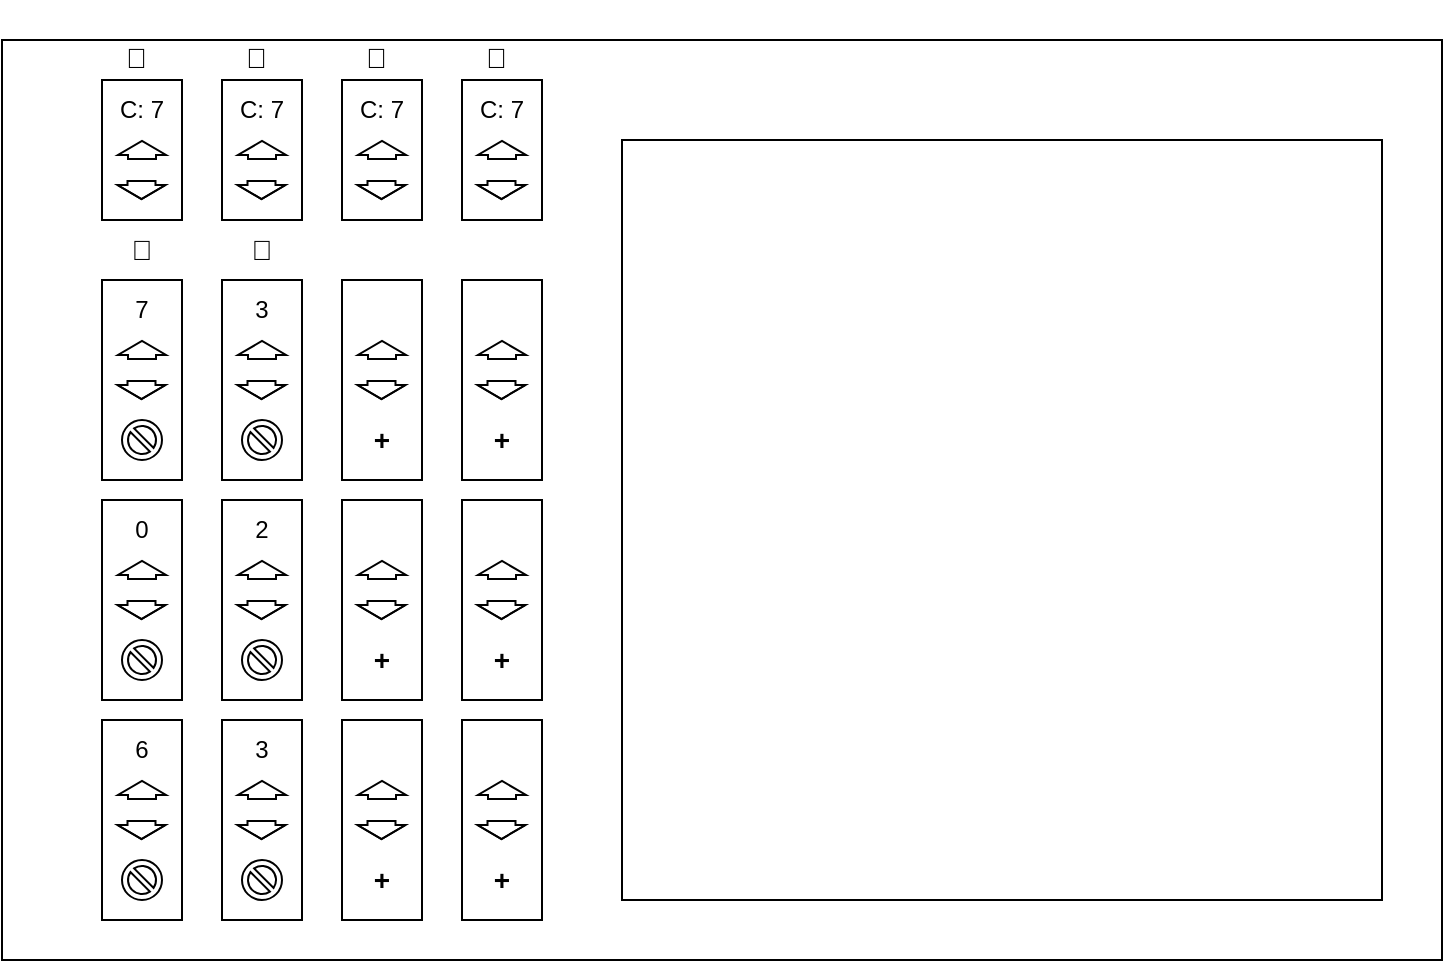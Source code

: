<mxfile version="21.6.2" type="device">
  <diagram name="Page-1" id="wslKruWuGXa6cZuslO9R">
    <mxGraphModel dx="953" dy="498" grid="1" gridSize="10" guides="1" tooltips="1" connect="1" arrows="1" fold="1" page="1" pageScale="1" pageWidth="850" pageHeight="1100" math="0" shadow="0">
      <root>
        <mxCell id="0" />
        <mxCell id="1" parent="0" />
        <mxCell id="kv5r_tNQWLe1OHGMp6oc-141" value="" style="rounded=0;whiteSpace=wrap;html=1;fillColor=none;strokeWidth=2;strokeColor=#82b366;" vertex="1" parent="1">
          <mxGeometry x="190" y="410" width="40" height="100" as="geometry" />
        </mxCell>
        <mxCell id="kv5r_tNQWLe1OHGMp6oc-2" value="" style="rounded=0;whiteSpace=wrap;html=1;movable=1;resizable=1;rotatable=1;deletable=1;editable=1;locked=0;connectable=1;" vertex="1" parent="1">
          <mxGeometry x="80" y="70" width="720" height="460" as="geometry" />
        </mxCell>
        <mxCell id="kv5r_tNQWLe1OHGMp6oc-3" value="" style="whiteSpace=wrap;html=1;aspect=fixed;" vertex="1" parent="1">
          <mxGeometry x="390" y="120" width="380" height="380" as="geometry" />
        </mxCell>
        <mxCell id="kv5r_tNQWLe1OHGMp6oc-13" value="" style="rounded=0;whiteSpace=wrap;html=1;" vertex="1" parent="1">
          <mxGeometry x="130" y="90" width="40" height="70" as="geometry" />
        </mxCell>
        <mxCell id="kv5r_tNQWLe1OHGMp6oc-14" value="C: 7" style="text;html=1;strokeColor=none;fillColor=none;align=center;verticalAlign=middle;whiteSpace=wrap;rounded=0;" vertex="1" parent="1">
          <mxGeometry x="120" y="90" width="60" height="30" as="geometry" />
        </mxCell>
        <mxCell id="kv5r_tNQWLe1OHGMp6oc-15" value="" style="shape=flexArrow;endArrow=classic;html=1;rounded=0;width=14;endSize=2;entryX=0.5;entryY=1;entryDx=0;entryDy=0;endWidth=9;" edge="1" parent="1" target="kv5r_tNQWLe1OHGMp6oc-14">
          <mxGeometry width="50" height="50" relative="1" as="geometry">
            <mxPoint x="150" y="130" as="sourcePoint" />
            <mxPoint x="610" y="-110" as="targetPoint" />
            <Array as="points">
              <mxPoint x="150" y="120" />
            </Array>
          </mxGeometry>
        </mxCell>
        <mxCell id="kv5r_tNQWLe1OHGMp6oc-16" value="" style="shape=flexArrow;endArrow=classic;html=1;rounded=0;width=14;endSize=2;entryX=0.5;entryY=1;entryDx=0;entryDy=0;endWidth=9;" edge="1" parent="1">
          <mxGeometry width="50" height="50" relative="1" as="geometry">
            <mxPoint x="149.75" y="140" as="sourcePoint" />
            <mxPoint x="149.75" y="150" as="targetPoint" />
            <Array as="points">
              <mxPoint x="149.75" y="170" />
              <mxPoint x="149.75" y="140" />
              <mxPoint x="149.75" y="150" />
            </Array>
          </mxGeometry>
        </mxCell>
        <mxCell id="kv5r_tNQWLe1OHGMp6oc-21" value="" style="rounded=0;whiteSpace=wrap;html=1;" vertex="1" parent="1">
          <mxGeometry x="190" y="90" width="40" height="70" as="geometry" />
        </mxCell>
        <mxCell id="kv5r_tNQWLe1OHGMp6oc-22" value="C: 7" style="text;html=1;strokeColor=none;fillColor=none;align=center;verticalAlign=middle;whiteSpace=wrap;rounded=0;" vertex="1" parent="1">
          <mxGeometry x="180" y="90" width="60" height="30" as="geometry" />
        </mxCell>
        <mxCell id="kv5r_tNQWLe1OHGMp6oc-23" value="" style="shape=flexArrow;endArrow=classic;html=1;rounded=0;width=14;endSize=2;entryX=0.5;entryY=1;entryDx=0;entryDy=0;endWidth=9;" edge="1" parent="1" target="kv5r_tNQWLe1OHGMp6oc-22">
          <mxGeometry width="50" height="50" relative="1" as="geometry">
            <mxPoint x="210" y="130" as="sourcePoint" />
            <mxPoint x="670" y="-110" as="targetPoint" />
            <Array as="points">
              <mxPoint x="210" y="120" />
            </Array>
          </mxGeometry>
        </mxCell>
        <mxCell id="kv5r_tNQWLe1OHGMp6oc-24" value="" style="shape=flexArrow;endArrow=classic;html=1;rounded=0;width=14;endSize=2;entryX=0.5;entryY=1;entryDx=0;entryDy=0;endWidth=9;" edge="1" parent="1">
          <mxGeometry width="50" height="50" relative="1" as="geometry">
            <mxPoint x="209.75" y="140" as="sourcePoint" />
            <mxPoint x="209.75" y="150" as="targetPoint" />
            <Array as="points">
              <mxPoint x="209.75" y="170" />
              <mxPoint x="209.75" y="140" />
              <mxPoint x="209.75" y="150" />
            </Array>
          </mxGeometry>
        </mxCell>
        <mxCell id="kv5r_tNQWLe1OHGMp6oc-25" value="" style="rounded=0;whiteSpace=wrap;html=1;" vertex="1" parent="1">
          <mxGeometry x="250" y="90" width="40" height="70" as="geometry" />
        </mxCell>
        <mxCell id="kv5r_tNQWLe1OHGMp6oc-26" value="C: 7" style="text;html=1;strokeColor=none;fillColor=none;align=center;verticalAlign=middle;whiteSpace=wrap;rounded=0;" vertex="1" parent="1">
          <mxGeometry x="240" y="90" width="60" height="30" as="geometry" />
        </mxCell>
        <mxCell id="kv5r_tNQWLe1OHGMp6oc-27" value="" style="shape=flexArrow;endArrow=classic;html=1;rounded=0;width=14;endSize=2;entryX=0.5;entryY=1;entryDx=0;entryDy=0;endWidth=9;" edge="1" parent="1" target="kv5r_tNQWLe1OHGMp6oc-26">
          <mxGeometry width="50" height="50" relative="1" as="geometry">
            <mxPoint x="270" y="130" as="sourcePoint" />
            <mxPoint x="730" y="-110" as="targetPoint" />
            <Array as="points">
              <mxPoint x="270" y="120" />
            </Array>
          </mxGeometry>
        </mxCell>
        <mxCell id="kv5r_tNQWLe1OHGMp6oc-28" value="" style="shape=flexArrow;endArrow=classic;html=1;rounded=0;width=14;endSize=2;entryX=0.5;entryY=1;entryDx=0;entryDy=0;endWidth=9;" edge="1" parent="1">
          <mxGeometry width="50" height="50" relative="1" as="geometry">
            <mxPoint x="269.75" y="140" as="sourcePoint" />
            <mxPoint x="269.75" y="150" as="targetPoint" />
            <Array as="points">
              <mxPoint x="269.75" y="170" />
              <mxPoint x="269.75" y="140" />
              <mxPoint x="269.75" y="150" />
            </Array>
          </mxGeometry>
        </mxCell>
        <mxCell id="kv5r_tNQWLe1OHGMp6oc-29" value="" style="rounded=0;whiteSpace=wrap;html=1;" vertex="1" parent="1">
          <mxGeometry x="310" y="90" width="40" height="70" as="geometry" />
        </mxCell>
        <mxCell id="kv5r_tNQWLe1OHGMp6oc-30" value="C: 7" style="text;html=1;strokeColor=none;fillColor=none;align=center;verticalAlign=middle;whiteSpace=wrap;rounded=0;" vertex="1" parent="1">
          <mxGeometry x="300" y="90" width="60" height="30" as="geometry" />
        </mxCell>
        <mxCell id="kv5r_tNQWLe1OHGMp6oc-31" value="" style="shape=flexArrow;endArrow=classic;html=1;rounded=0;width=14;endSize=2;entryX=0.5;entryY=1;entryDx=0;entryDy=0;endWidth=9;" edge="1" parent="1" target="kv5r_tNQWLe1OHGMp6oc-30">
          <mxGeometry width="50" height="50" relative="1" as="geometry">
            <mxPoint x="330" y="130" as="sourcePoint" />
            <mxPoint x="790" y="-110" as="targetPoint" />
            <Array as="points">
              <mxPoint x="330" y="120" />
            </Array>
          </mxGeometry>
        </mxCell>
        <mxCell id="kv5r_tNQWLe1OHGMp6oc-32" value="" style="shape=flexArrow;endArrow=classic;html=1;rounded=0;width=14;endSize=2;entryX=0.5;entryY=1;entryDx=0;entryDy=0;endWidth=9;" edge="1" parent="1">
          <mxGeometry width="50" height="50" relative="1" as="geometry">
            <mxPoint x="329.75" y="140" as="sourcePoint" />
            <mxPoint x="329.75" y="150" as="targetPoint" />
            <Array as="points">
              <mxPoint x="329.75" y="170" />
              <mxPoint x="329.75" y="140" />
              <mxPoint x="329.75" y="150" />
            </Array>
          </mxGeometry>
        </mxCell>
        <mxCell id="kv5r_tNQWLe1OHGMp6oc-36" value="" style="rounded=0;whiteSpace=wrap;html=1;" vertex="1" parent="1">
          <mxGeometry x="130" y="190" width="40" height="100" as="geometry" />
        </mxCell>
        <mxCell id="kv5r_tNQWLe1OHGMp6oc-37" value="&lt;p class=&quot;LC20lb MBeuO DKV0Md&quot;&gt;7&lt;/p&gt;&lt;p&gt;&lt;/p&gt;" style="text;html=1;strokeColor=none;fillColor=none;align=center;verticalAlign=middle;whiteSpace=wrap;rounded=0;" vertex="1" parent="1">
          <mxGeometry x="120" y="190" width="60" height="30" as="geometry" />
        </mxCell>
        <mxCell id="kv5r_tNQWLe1OHGMp6oc-38" value="" style="shape=flexArrow;endArrow=classic;html=1;rounded=0;width=14;endSize=2;entryX=0.5;entryY=1;entryDx=0;entryDy=0;endWidth=9;" edge="1" target="kv5r_tNQWLe1OHGMp6oc-37" parent="1">
          <mxGeometry width="50" height="50" relative="1" as="geometry">
            <mxPoint x="150" y="230" as="sourcePoint" />
            <mxPoint x="610" y="-10" as="targetPoint" />
            <Array as="points">
              <mxPoint x="150" y="220" />
            </Array>
          </mxGeometry>
        </mxCell>
        <mxCell id="kv5r_tNQWLe1OHGMp6oc-39" value="" style="shape=flexArrow;endArrow=classic;html=1;rounded=0;width=14;endSize=2;entryX=0.5;entryY=1;entryDx=0;entryDy=0;endWidth=9;" edge="1" parent="1">
          <mxGeometry width="50" height="50" relative="1" as="geometry">
            <mxPoint x="149.75" y="240" as="sourcePoint" />
            <mxPoint x="149.75" y="250" as="targetPoint" />
            <Array as="points">
              <mxPoint x="149.75" y="270" />
              <mxPoint x="149.75" y="240" />
              <mxPoint x="149.75" y="250" />
            </Array>
          </mxGeometry>
        </mxCell>
        <mxCell id="kv5r_tNQWLe1OHGMp6oc-52" value="" style="verticalLabelPosition=bottom;verticalAlign=top;html=1;shape=mxgraph.basic.no_symbol" vertex="1" parent="1">
          <mxGeometry x="140" y="260" width="20" height="20" as="geometry" />
        </mxCell>
        <mxCell id="kv5r_tNQWLe1OHGMp6oc-53" value="" style="rounded=0;whiteSpace=wrap;html=1;" vertex="1" parent="1">
          <mxGeometry x="190" y="190" width="40" height="100" as="geometry" />
        </mxCell>
        <mxCell id="kv5r_tNQWLe1OHGMp6oc-54" value="" style="shape=flexArrow;endArrow=classic;html=1;rounded=0;width=14;endSize=2;entryX=0.5;entryY=1;entryDx=0;entryDy=0;endWidth=9;" edge="1" parent="1">
          <mxGeometry width="50" height="50" relative="1" as="geometry">
            <mxPoint x="210" y="230" as="sourcePoint" />
            <mxPoint x="210" y="220" as="targetPoint" />
            <Array as="points">
              <mxPoint x="210" y="220" />
            </Array>
          </mxGeometry>
        </mxCell>
        <mxCell id="kv5r_tNQWLe1OHGMp6oc-55" value="" style="shape=flexArrow;endArrow=classic;html=1;rounded=0;width=14;endSize=2;entryX=0.5;entryY=1;entryDx=0;entryDy=0;endWidth=9;" edge="1" parent="1">
          <mxGeometry width="50" height="50" relative="1" as="geometry">
            <mxPoint x="209.75" y="240" as="sourcePoint" />
            <mxPoint x="209.75" y="250" as="targetPoint" />
            <Array as="points">
              <mxPoint x="209.75" y="270" />
              <mxPoint x="209.75" y="240" />
              <mxPoint x="209.75" y="250" />
            </Array>
          </mxGeometry>
        </mxCell>
        <mxCell id="kv5r_tNQWLe1OHGMp6oc-56" value="" style="verticalLabelPosition=bottom;verticalAlign=top;html=1;shape=mxgraph.basic.no_symbol" vertex="1" parent="1">
          <mxGeometry x="200" y="260" width="20" height="20" as="geometry" />
        </mxCell>
        <mxCell id="kv5r_tNQWLe1OHGMp6oc-57" value="&lt;p class=&quot;LC20lb MBeuO DKV0Md&quot;&gt;3&lt;br&gt;&lt;/p&gt;&lt;p&gt;&lt;/p&gt;" style="text;html=1;strokeColor=none;fillColor=none;align=center;verticalAlign=middle;whiteSpace=wrap;rounded=0;" vertex="1" parent="1">
          <mxGeometry x="180" y="190" width="60" height="30" as="geometry" />
        </mxCell>
        <mxCell id="kv5r_tNQWLe1OHGMp6oc-59" value="" style="rounded=0;whiteSpace=wrap;html=1;" vertex="1" parent="1">
          <mxGeometry x="250" y="190" width="40" height="100" as="geometry" />
        </mxCell>
        <mxCell id="kv5r_tNQWLe1OHGMp6oc-60" value="" style="shape=flexArrow;endArrow=classic;html=1;rounded=0;width=14;endSize=2;entryX=0.5;entryY=1;entryDx=0;entryDy=0;endWidth=9;" edge="1" parent="1">
          <mxGeometry width="50" height="50" relative="1" as="geometry">
            <mxPoint x="270" y="230" as="sourcePoint" />
            <mxPoint x="270" y="220" as="targetPoint" />
            <Array as="points">
              <mxPoint x="270" y="220" />
            </Array>
          </mxGeometry>
        </mxCell>
        <mxCell id="kv5r_tNQWLe1OHGMp6oc-61" value="" style="shape=flexArrow;endArrow=classic;html=1;rounded=0;width=14;endSize=2;entryX=0.5;entryY=1;entryDx=0;entryDy=0;endWidth=9;" edge="1" parent="1">
          <mxGeometry width="50" height="50" relative="1" as="geometry">
            <mxPoint x="269.75" y="240" as="sourcePoint" />
            <mxPoint x="269.75" y="250" as="targetPoint" />
            <Array as="points">
              <mxPoint x="269.75" y="270" />
              <mxPoint x="269.75" y="240" />
              <mxPoint x="269.75" y="250" />
            </Array>
          </mxGeometry>
        </mxCell>
        <mxCell id="kv5r_tNQWLe1OHGMp6oc-63" value="&lt;b&gt;&lt;font style=&quot;font-size: 14px;&quot;&gt;+&lt;/font&gt;&lt;/b&gt;" style="text;html=1;strokeColor=none;fillColor=none;align=center;verticalAlign=middle;whiteSpace=wrap;rounded=0;" vertex="1" parent="1">
          <mxGeometry x="260" y="260" width="20" height="20" as="geometry" />
        </mxCell>
        <mxCell id="kv5r_tNQWLe1OHGMp6oc-64" value="" style="rounded=0;whiteSpace=wrap;html=1;" vertex="1" parent="1">
          <mxGeometry x="310" y="190" width="40" height="100" as="geometry" />
        </mxCell>
        <mxCell id="kv5r_tNQWLe1OHGMp6oc-65" value="" style="shape=flexArrow;endArrow=classic;html=1;rounded=0;width=14;endSize=2;entryX=0.5;entryY=1;entryDx=0;entryDy=0;endWidth=9;" edge="1" parent="1">
          <mxGeometry width="50" height="50" relative="1" as="geometry">
            <mxPoint x="330" y="230" as="sourcePoint" />
            <mxPoint x="330" y="220" as="targetPoint" />
            <Array as="points">
              <mxPoint x="330" y="220" />
            </Array>
          </mxGeometry>
        </mxCell>
        <mxCell id="kv5r_tNQWLe1OHGMp6oc-66" value="" style="shape=flexArrow;endArrow=classic;html=1;rounded=0;width=14;endSize=2;entryX=0.5;entryY=1;entryDx=0;entryDy=0;endWidth=9;" edge="1" parent="1">
          <mxGeometry width="50" height="50" relative="1" as="geometry">
            <mxPoint x="329.75" y="240" as="sourcePoint" />
            <mxPoint x="329.75" y="250" as="targetPoint" />
            <Array as="points">
              <mxPoint x="329.75" y="270" />
              <mxPoint x="329.75" y="240" />
              <mxPoint x="329.75" y="250" />
            </Array>
          </mxGeometry>
        </mxCell>
        <mxCell id="kv5r_tNQWLe1OHGMp6oc-67" value="&lt;b&gt;&lt;font style=&quot;font-size: 14px;&quot;&gt;+&lt;/font&gt;&lt;/b&gt;" style="text;html=1;strokeColor=none;fillColor=none;align=center;verticalAlign=middle;whiteSpace=wrap;rounded=0;" vertex="1" parent="1">
          <mxGeometry x="320" y="260" width="20" height="20" as="geometry" />
        </mxCell>
        <mxCell id="kv5r_tNQWLe1OHGMp6oc-105" value="" style="rounded=0;whiteSpace=wrap;html=1;" vertex="1" parent="1">
          <mxGeometry x="130" y="300" width="40" height="100" as="geometry" />
        </mxCell>
        <mxCell id="kv5r_tNQWLe1OHGMp6oc-106" value="&lt;p class=&quot;LC20lb MBeuO DKV0Md&quot;&gt;0&lt;br&gt;&lt;/p&gt;&lt;p&gt;&lt;/p&gt;" style="text;html=1;strokeColor=none;fillColor=none;align=center;verticalAlign=middle;whiteSpace=wrap;rounded=0;" vertex="1" parent="1">
          <mxGeometry x="120" y="300" width="60" height="30" as="geometry" />
        </mxCell>
        <mxCell id="kv5r_tNQWLe1OHGMp6oc-107" value="" style="shape=flexArrow;endArrow=classic;html=1;rounded=0;width=14;endSize=2;entryX=0.5;entryY=1;entryDx=0;entryDy=0;endWidth=9;" edge="1" parent="1" target="kv5r_tNQWLe1OHGMp6oc-106">
          <mxGeometry width="50" height="50" relative="1" as="geometry">
            <mxPoint x="150" y="340" as="sourcePoint" />
            <mxPoint x="610" y="100" as="targetPoint" />
            <Array as="points">
              <mxPoint x="150" y="330" />
            </Array>
          </mxGeometry>
        </mxCell>
        <mxCell id="kv5r_tNQWLe1OHGMp6oc-108" value="" style="shape=flexArrow;endArrow=classic;html=1;rounded=0;width=14;endSize=2;entryX=0.5;entryY=1;entryDx=0;entryDy=0;endWidth=9;" edge="1" parent="1">
          <mxGeometry width="50" height="50" relative="1" as="geometry">
            <mxPoint x="149.75" y="350" as="sourcePoint" />
            <mxPoint x="149.75" y="360" as="targetPoint" />
            <Array as="points">
              <mxPoint x="149.75" y="380" />
              <mxPoint x="149.75" y="350" />
              <mxPoint x="149.75" y="360" />
            </Array>
          </mxGeometry>
        </mxCell>
        <mxCell id="kv5r_tNQWLe1OHGMp6oc-109" value="" style="verticalLabelPosition=bottom;verticalAlign=top;html=1;shape=mxgraph.basic.no_symbol" vertex="1" parent="1">
          <mxGeometry x="140" y="370" width="20" height="20" as="geometry" />
        </mxCell>
        <mxCell id="kv5r_tNQWLe1OHGMp6oc-110" value="" style="rounded=0;whiteSpace=wrap;html=1;" vertex="1" parent="1">
          <mxGeometry x="190" y="300" width="40" height="100" as="geometry" />
        </mxCell>
        <mxCell id="kv5r_tNQWLe1OHGMp6oc-111" value="" style="shape=flexArrow;endArrow=classic;html=1;rounded=0;width=14;endSize=2;entryX=0.5;entryY=1;entryDx=0;entryDy=0;endWidth=9;" edge="1" parent="1">
          <mxGeometry width="50" height="50" relative="1" as="geometry">
            <mxPoint x="210" y="340" as="sourcePoint" />
            <mxPoint x="210" y="330" as="targetPoint" />
            <Array as="points">
              <mxPoint x="210" y="330" />
            </Array>
          </mxGeometry>
        </mxCell>
        <mxCell id="kv5r_tNQWLe1OHGMp6oc-112" value="" style="shape=flexArrow;endArrow=classic;html=1;rounded=0;width=14;endSize=2;entryX=0.5;entryY=1;entryDx=0;entryDy=0;endWidth=9;" edge="1" parent="1">
          <mxGeometry width="50" height="50" relative="1" as="geometry">
            <mxPoint x="209.75" y="350" as="sourcePoint" />
            <mxPoint x="209.75" y="360" as="targetPoint" />
            <Array as="points">
              <mxPoint x="209.75" y="380" />
              <mxPoint x="209.75" y="350" />
              <mxPoint x="209.75" y="360" />
            </Array>
          </mxGeometry>
        </mxCell>
        <mxCell id="kv5r_tNQWLe1OHGMp6oc-113" value="" style="verticalLabelPosition=bottom;verticalAlign=top;html=1;shape=mxgraph.basic.no_symbol" vertex="1" parent="1">
          <mxGeometry x="200" y="370" width="20" height="20" as="geometry" />
        </mxCell>
        <mxCell id="kv5r_tNQWLe1OHGMp6oc-114" value="&lt;p class=&quot;LC20lb MBeuO DKV0Md&quot;&gt;2&lt;br&gt;&lt;/p&gt;&lt;p&gt;&lt;/p&gt;" style="text;html=1;strokeColor=none;fillColor=none;align=center;verticalAlign=middle;whiteSpace=wrap;rounded=0;" vertex="1" parent="1">
          <mxGeometry x="180" y="300" width="60" height="30" as="geometry" />
        </mxCell>
        <mxCell id="kv5r_tNQWLe1OHGMp6oc-115" value="" style="rounded=0;whiteSpace=wrap;html=1;" vertex="1" parent="1">
          <mxGeometry x="250" y="300" width="40" height="100" as="geometry" />
        </mxCell>
        <mxCell id="kv5r_tNQWLe1OHGMp6oc-116" value="" style="shape=flexArrow;endArrow=classic;html=1;rounded=0;width=14;endSize=2;entryX=0.5;entryY=1;entryDx=0;entryDy=0;endWidth=9;" edge="1" parent="1">
          <mxGeometry width="50" height="50" relative="1" as="geometry">
            <mxPoint x="270" y="340" as="sourcePoint" />
            <mxPoint x="270" y="330" as="targetPoint" />
            <Array as="points">
              <mxPoint x="270" y="330" />
            </Array>
          </mxGeometry>
        </mxCell>
        <mxCell id="kv5r_tNQWLe1OHGMp6oc-117" value="" style="shape=flexArrow;endArrow=classic;html=1;rounded=0;width=14;endSize=2;entryX=0.5;entryY=1;entryDx=0;entryDy=0;endWidth=9;" edge="1" parent="1">
          <mxGeometry width="50" height="50" relative="1" as="geometry">
            <mxPoint x="269.75" y="350" as="sourcePoint" />
            <mxPoint x="269.75" y="360" as="targetPoint" />
            <Array as="points">
              <mxPoint x="269.75" y="380" />
              <mxPoint x="269.75" y="350" />
              <mxPoint x="269.75" y="360" />
            </Array>
          </mxGeometry>
        </mxCell>
        <mxCell id="kv5r_tNQWLe1OHGMp6oc-118" value="&lt;b&gt;&lt;font style=&quot;font-size: 14px;&quot;&gt;+&lt;/font&gt;&lt;/b&gt;" style="text;html=1;strokeColor=none;fillColor=none;align=center;verticalAlign=middle;whiteSpace=wrap;rounded=0;" vertex="1" parent="1">
          <mxGeometry x="260" y="370" width="20" height="20" as="geometry" />
        </mxCell>
        <mxCell id="kv5r_tNQWLe1OHGMp6oc-119" value="" style="rounded=0;whiteSpace=wrap;html=1;" vertex="1" parent="1">
          <mxGeometry x="310" y="300" width="40" height="100" as="geometry" />
        </mxCell>
        <mxCell id="kv5r_tNQWLe1OHGMp6oc-120" value="" style="shape=flexArrow;endArrow=classic;html=1;rounded=0;width=14;endSize=2;entryX=0.5;entryY=1;entryDx=0;entryDy=0;endWidth=9;" edge="1" parent="1">
          <mxGeometry width="50" height="50" relative="1" as="geometry">
            <mxPoint x="330" y="340" as="sourcePoint" />
            <mxPoint x="330" y="330" as="targetPoint" />
            <Array as="points">
              <mxPoint x="330" y="330" />
            </Array>
          </mxGeometry>
        </mxCell>
        <mxCell id="kv5r_tNQWLe1OHGMp6oc-121" value="" style="shape=flexArrow;endArrow=classic;html=1;rounded=0;width=14;endSize=2;entryX=0.5;entryY=1;entryDx=0;entryDy=0;endWidth=9;" edge="1" parent="1">
          <mxGeometry width="50" height="50" relative="1" as="geometry">
            <mxPoint x="329.75" y="350" as="sourcePoint" />
            <mxPoint x="329.75" y="360" as="targetPoint" />
            <Array as="points">
              <mxPoint x="329.75" y="380" />
              <mxPoint x="329.75" y="350" />
              <mxPoint x="329.75" y="360" />
            </Array>
          </mxGeometry>
        </mxCell>
        <mxCell id="kv5r_tNQWLe1OHGMp6oc-122" value="&lt;b&gt;&lt;font style=&quot;font-size: 14px;&quot;&gt;+&lt;/font&gt;&lt;/b&gt;" style="text;html=1;strokeColor=none;fillColor=none;align=center;verticalAlign=middle;whiteSpace=wrap;rounded=0;" vertex="1" parent="1">
          <mxGeometry x="320" y="370" width="20" height="20" as="geometry" />
        </mxCell>
        <mxCell id="kv5r_tNQWLe1OHGMp6oc-123" value="" style="rounded=0;whiteSpace=wrap;html=1;" vertex="1" parent="1">
          <mxGeometry x="130" y="410" width="40" height="100" as="geometry" />
        </mxCell>
        <mxCell id="kv5r_tNQWLe1OHGMp6oc-124" value="&lt;p class=&quot;LC20lb MBeuO DKV0Md&quot;&gt;6&lt;br&gt;&lt;/p&gt;&lt;p&gt;&lt;/p&gt;" style="text;html=1;strokeColor=none;fillColor=none;align=center;verticalAlign=middle;whiteSpace=wrap;rounded=0;" vertex="1" parent="1">
          <mxGeometry x="120" y="410" width="60" height="30" as="geometry" />
        </mxCell>
        <mxCell id="kv5r_tNQWLe1OHGMp6oc-125" value="" style="shape=flexArrow;endArrow=classic;html=1;rounded=0;width=14;endSize=2;entryX=0.5;entryY=1;entryDx=0;entryDy=0;endWidth=9;" edge="1" parent="1" target="kv5r_tNQWLe1OHGMp6oc-124">
          <mxGeometry width="50" height="50" relative="1" as="geometry">
            <mxPoint x="150" y="450" as="sourcePoint" />
            <mxPoint x="610" y="210" as="targetPoint" />
            <Array as="points">
              <mxPoint x="150" y="440" />
            </Array>
          </mxGeometry>
        </mxCell>
        <mxCell id="kv5r_tNQWLe1OHGMp6oc-126" value="" style="shape=flexArrow;endArrow=classic;html=1;rounded=0;width=14;endSize=2;entryX=0.5;entryY=1;entryDx=0;entryDy=0;endWidth=9;" edge="1" parent="1">
          <mxGeometry width="50" height="50" relative="1" as="geometry">
            <mxPoint x="149.75" y="460" as="sourcePoint" />
            <mxPoint x="149.75" y="470" as="targetPoint" />
            <Array as="points">
              <mxPoint x="149.75" y="490" />
              <mxPoint x="149.75" y="460" />
              <mxPoint x="149.75" y="470" />
            </Array>
          </mxGeometry>
        </mxCell>
        <mxCell id="kv5r_tNQWLe1OHGMp6oc-127" value="" style="verticalLabelPosition=bottom;verticalAlign=top;html=1;shape=mxgraph.basic.no_symbol" vertex="1" parent="1">
          <mxGeometry x="140" y="480" width="20" height="20" as="geometry" />
        </mxCell>
        <mxCell id="kv5r_tNQWLe1OHGMp6oc-128" value="" style="rounded=0;whiteSpace=wrap;html=1;" vertex="1" parent="1">
          <mxGeometry x="190" y="410" width="40" height="100" as="geometry" />
        </mxCell>
        <mxCell id="kv5r_tNQWLe1OHGMp6oc-129" value="" style="shape=flexArrow;endArrow=classic;html=1;rounded=0;width=14;endSize=2;entryX=0.5;entryY=1;entryDx=0;entryDy=0;endWidth=9;" edge="1" parent="1">
          <mxGeometry width="50" height="50" relative="1" as="geometry">
            <mxPoint x="210" y="450" as="sourcePoint" />
            <mxPoint x="210" y="440" as="targetPoint" />
            <Array as="points">
              <mxPoint x="210" y="440" />
            </Array>
          </mxGeometry>
        </mxCell>
        <mxCell id="kv5r_tNQWLe1OHGMp6oc-130" value="" style="shape=flexArrow;endArrow=classic;html=1;rounded=0;width=14;endSize=2;entryX=0.5;entryY=1;entryDx=0;entryDy=0;endWidth=9;" edge="1" parent="1">
          <mxGeometry width="50" height="50" relative="1" as="geometry">
            <mxPoint x="209.75" y="460" as="sourcePoint" />
            <mxPoint x="209.75" y="470" as="targetPoint" />
            <Array as="points">
              <mxPoint x="209.75" y="490" />
              <mxPoint x="209.75" y="460" />
              <mxPoint x="209.75" y="470" />
            </Array>
          </mxGeometry>
        </mxCell>
        <mxCell id="kv5r_tNQWLe1OHGMp6oc-131" value="" style="verticalLabelPosition=bottom;verticalAlign=top;html=1;shape=mxgraph.basic.no_symbol" vertex="1" parent="1">
          <mxGeometry x="200" y="480" width="20" height="20" as="geometry" />
        </mxCell>
        <mxCell id="kv5r_tNQWLe1OHGMp6oc-132" value="&lt;p class=&quot;LC20lb MBeuO DKV0Md&quot;&gt;3&lt;br&gt;&lt;/p&gt;&lt;p&gt;&lt;/p&gt;" style="text;html=1;strokeColor=none;fillColor=none;align=center;verticalAlign=middle;whiteSpace=wrap;rounded=0;" vertex="1" parent="1">
          <mxGeometry x="180" y="410" width="60" height="30" as="geometry" />
        </mxCell>
        <mxCell id="kv5r_tNQWLe1OHGMp6oc-133" value="" style="rounded=0;whiteSpace=wrap;html=1;" vertex="1" parent="1">
          <mxGeometry x="250" y="410" width="40" height="100" as="geometry" />
        </mxCell>
        <mxCell id="kv5r_tNQWLe1OHGMp6oc-134" value="" style="shape=flexArrow;endArrow=classic;html=1;rounded=0;width=14;endSize=2;entryX=0.5;entryY=1;entryDx=0;entryDy=0;endWidth=9;" edge="1" parent="1">
          <mxGeometry width="50" height="50" relative="1" as="geometry">
            <mxPoint x="270" y="450" as="sourcePoint" />
            <mxPoint x="270" y="440" as="targetPoint" />
            <Array as="points">
              <mxPoint x="270" y="440" />
            </Array>
          </mxGeometry>
        </mxCell>
        <mxCell id="kv5r_tNQWLe1OHGMp6oc-135" value="" style="shape=flexArrow;endArrow=classic;html=1;rounded=0;width=14;endSize=2;entryX=0.5;entryY=1;entryDx=0;entryDy=0;endWidth=9;" edge="1" parent="1">
          <mxGeometry width="50" height="50" relative="1" as="geometry">
            <mxPoint x="269.75" y="460" as="sourcePoint" />
            <mxPoint x="269.75" y="470" as="targetPoint" />
            <Array as="points">
              <mxPoint x="269.75" y="490" />
              <mxPoint x="269.75" y="460" />
              <mxPoint x="269.75" y="470" />
            </Array>
          </mxGeometry>
        </mxCell>
        <mxCell id="kv5r_tNQWLe1OHGMp6oc-136" value="&lt;b&gt;&lt;font style=&quot;font-size: 14px;&quot;&gt;+&lt;/font&gt;&lt;/b&gt;" style="text;html=1;strokeColor=none;fillColor=none;align=center;verticalAlign=middle;whiteSpace=wrap;rounded=0;" vertex="1" parent="1">
          <mxGeometry x="260" y="480" width="20" height="20" as="geometry" />
        </mxCell>
        <mxCell id="kv5r_tNQWLe1OHGMp6oc-137" value="" style="rounded=0;whiteSpace=wrap;html=1;" vertex="1" parent="1">
          <mxGeometry x="310" y="410" width="40" height="100" as="geometry" />
        </mxCell>
        <mxCell id="kv5r_tNQWLe1OHGMp6oc-138" value="" style="shape=flexArrow;endArrow=classic;html=1;rounded=0;width=14;endSize=2;entryX=0.5;entryY=1;entryDx=0;entryDy=0;endWidth=9;" edge="1" parent="1">
          <mxGeometry width="50" height="50" relative="1" as="geometry">
            <mxPoint x="330" y="450" as="sourcePoint" />
            <mxPoint x="330" y="440" as="targetPoint" />
            <Array as="points">
              <mxPoint x="330" y="440" />
            </Array>
          </mxGeometry>
        </mxCell>
        <mxCell id="kv5r_tNQWLe1OHGMp6oc-139" value="" style="shape=flexArrow;endArrow=classic;html=1;rounded=0;width=14;endSize=2;entryX=0.5;entryY=1;entryDx=0;entryDy=0;endWidth=9;" edge="1" parent="1">
          <mxGeometry width="50" height="50" relative="1" as="geometry">
            <mxPoint x="329.75" y="460" as="sourcePoint" />
            <mxPoint x="329.75" y="470" as="targetPoint" />
            <Array as="points">
              <mxPoint x="329.75" y="490" />
              <mxPoint x="329.75" y="460" />
              <mxPoint x="329.75" y="470" />
            </Array>
          </mxGeometry>
        </mxCell>
        <mxCell id="kv5r_tNQWLe1OHGMp6oc-140" value="&lt;b&gt;&lt;font style=&quot;font-size: 14px;&quot;&gt;+&lt;/font&gt;&lt;/b&gt;" style="text;html=1;strokeColor=none;fillColor=none;align=center;verticalAlign=middle;whiteSpace=wrap;rounded=0;" vertex="1" parent="1">
          <mxGeometry x="320" y="480" width="20" height="20" as="geometry" />
        </mxCell>
        <mxCell id="kv5r_tNQWLe1OHGMp6oc-142" value="&lt;p class=&quot;LC20lb MBeuO DKV0Md&quot;&gt;&lt;/p&gt;&lt;h3 class=&quot;LC20lb MBeuO DKV0Md&quot;&gt;🤖&lt;br&gt;&lt;/h3&gt;&lt;p&gt;&lt;/p&gt;" style="text;html=1;strokeColor=none;fillColor=none;align=center;verticalAlign=middle;whiteSpace=wrap;rounded=0;" vertex="1" parent="1">
          <mxGeometry x="120" y="160" width="60" height="30" as="geometry" />
        </mxCell>
        <mxCell id="kv5r_tNQWLe1OHGMp6oc-143" value="&lt;p class=&quot;LC20lb MBeuO DKV0Md&quot;&gt;&lt;/p&gt;&lt;h3 class=&quot;LC20lb MBeuO DKV0Md&quot;&gt;🤖&lt;br&gt;&lt;/h3&gt;&lt;p&gt;&lt;/p&gt;" style="text;html=1;strokeColor=none;fillColor=none;align=center;verticalAlign=middle;whiteSpace=wrap;rounded=0;" vertex="1" parent="1">
          <mxGeometry x="180" y="160" width="60" height="30" as="geometry" />
        </mxCell>
        <mxCell id="kv5r_tNQWLe1OHGMp6oc-144" value="&lt;h3 class=&quot;LC20lb MBeuO DKV0Md&quot;&gt;💎&lt;/h3&gt;" style="text;whiteSpace=wrap;html=1;" vertex="1" parent="1">
          <mxGeometry x="140" y="50" width="50" height="70" as="geometry" />
        </mxCell>
        <mxCell id="kv5r_tNQWLe1OHGMp6oc-145" value="&lt;h3 class=&quot;LC20lb MBeuO DKV0Md&quot;&gt;💎&lt;/h3&gt;" style="text;whiteSpace=wrap;html=1;" vertex="1" parent="1">
          <mxGeometry x="200" y="50" width="50" height="70" as="geometry" />
        </mxCell>
        <mxCell id="kv5r_tNQWLe1OHGMp6oc-146" value="&lt;h3 class=&quot;LC20lb MBeuO DKV0Md&quot;&gt;💎&lt;/h3&gt;" style="text;whiteSpace=wrap;html=1;" vertex="1" parent="1">
          <mxGeometry x="260" y="50" width="50" height="70" as="geometry" />
        </mxCell>
        <mxCell id="kv5r_tNQWLe1OHGMp6oc-147" value="&lt;h3 class=&quot;LC20lb MBeuO DKV0Md&quot;&gt;💎&lt;/h3&gt;" style="text;whiteSpace=wrap;html=1;" vertex="1" parent="1">
          <mxGeometry x="320" y="50" width="50" height="70" as="geometry" />
        </mxCell>
      </root>
    </mxGraphModel>
  </diagram>
</mxfile>
